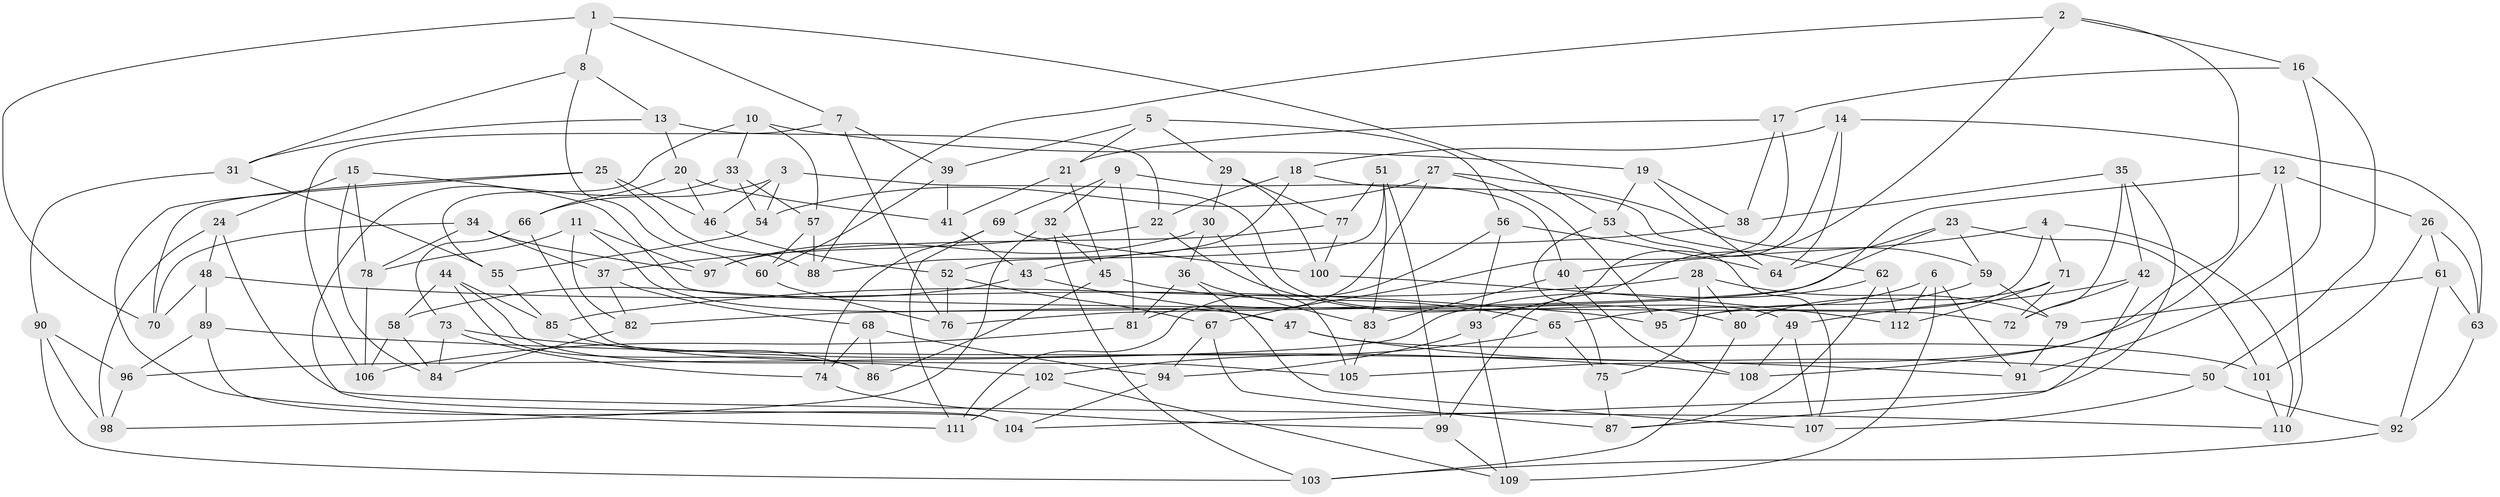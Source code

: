 // Generated by graph-tools (version 1.1) at 2025/38/03/09/25 02:38:15]
// undirected, 112 vertices, 224 edges
graph export_dot {
graph [start="1"]
  node [color=gray90,style=filled];
  1;
  2;
  3;
  4;
  5;
  6;
  7;
  8;
  9;
  10;
  11;
  12;
  13;
  14;
  15;
  16;
  17;
  18;
  19;
  20;
  21;
  22;
  23;
  24;
  25;
  26;
  27;
  28;
  29;
  30;
  31;
  32;
  33;
  34;
  35;
  36;
  37;
  38;
  39;
  40;
  41;
  42;
  43;
  44;
  45;
  46;
  47;
  48;
  49;
  50;
  51;
  52;
  53;
  54;
  55;
  56;
  57;
  58;
  59;
  60;
  61;
  62;
  63;
  64;
  65;
  66;
  67;
  68;
  69;
  70;
  71;
  72;
  73;
  74;
  75;
  76;
  77;
  78;
  79;
  80;
  81;
  82;
  83;
  84;
  85;
  86;
  87;
  88;
  89;
  90;
  91;
  92;
  93;
  94;
  95;
  96;
  97;
  98;
  99;
  100;
  101;
  102;
  103;
  104;
  105;
  106;
  107;
  108;
  109;
  110;
  111;
  112;
  1 -- 8;
  1 -- 7;
  1 -- 70;
  1 -- 53;
  2 -- 99;
  2 -- 108;
  2 -- 88;
  2 -- 16;
  3 -- 49;
  3 -- 54;
  3 -- 46;
  3 -- 66;
  4 -- 95;
  4 -- 40;
  4 -- 110;
  4 -- 71;
  5 -- 39;
  5 -- 21;
  5 -- 29;
  5 -- 56;
  6 -- 109;
  6 -- 91;
  6 -- 65;
  6 -- 112;
  7 -- 39;
  7 -- 106;
  7 -- 76;
  8 -- 13;
  8 -- 60;
  8 -- 31;
  9 -- 81;
  9 -- 32;
  9 -- 40;
  9 -- 69;
  10 -- 33;
  10 -- 55;
  10 -- 57;
  10 -- 19;
  11 -- 47;
  11 -- 82;
  11 -- 78;
  11 -- 97;
  12 -- 110;
  12 -- 76;
  12 -- 26;
  12 -- 105;
  13 -- 20;
  13 -- 22;
  13 -- 31;
  14 -- 64;
  14 -- 93;
  14 -- 63;
  14 -- 18;
  15 -- 84;
  15 -- 24;
  15 -- 78;
  15 -- 72;
  16 -- 17;
  16 -- 91;
  16 -- 50;
  17 -- 21;
  17 -- 67;
  17 -- 38;
  18 -- 88;
  18 -- 22;
  18 -- 62;
  19 -- 38;
  19 -- 64;
  19 -- 53;
  20 -- 66;
  20 -- 46;
  20 -- 41;
  21 -- 41;
  21 -- 45;
  22 -- 37;
  22 -- 80;
  23 -- 64;
  23 -- 101;
  23 -- 82;
  23 -- 59;
  24 -- 48;
  24 -- 98;
  24 -- 110;
  25 -- 70;
  25 -- 111;
  25 -- 46;
  25 -- 88;
  26 -- 101;
  26 -- 63;
  26 -- 61;
  27 -- 59;
  27 -- 81;
  27 -- 95;
  27 -- 54;
  28 -- 79;
  28 -- 75;
  28 -- 80;
  28 -- 85;
  29 -- 77;
  29 -- 100;
  29 -- 30;
  30 -- 105;
  30 -- 97;
  30 -- 36;
  31 -- 90;
  31 -- 55;
  32 -- 45;
  32 -- 103;
  32 -- 98;
  33 -- 57;
  33 -- 104;
  33 -- 54;
  34 -- 37;
  34 -- 70;
  34 -- 97;
  34 -- 78;
  35 -- 104;
  35 -- 72;
  35 -- 42;
  35 -- 38;
  36 -- 83;
  36 -- 107;
  36 -- 81;
  37 -- 82;
  37 -- 68;
  38 -- 43;
  39 -- 60;
  39 -- 41;
  40 -- 83;
  40 -- 108;
  41 -- 43;
  42 -- 72;
  42 -- 87;
  42 -- 49;
  43 -- 47;
  43 -- 58;
  44 -- 85;
  44 -- 86;
  44 -- 102;
  44 -- 58;
  45 -- 86;
  45 -- 65;
  46 -- 52;
  47 -- 50;
  47 -- 101;
  48 -- 95;
  48 -- 70;
  48 -- 89;
  49 -- 108;
  49 -- 107;
  50 -- 92;
  50 -- 107;
  51 -- 77;
  51 -- 99;
  51 -- 52;
  51 -- 83;
  52 -- 76;
  52 -- 67;
  53 -- 107;
  53 -- 75;
  54 -- 55;
  55 -- 85;
  56 -- 64;
  56 -- 93;
  56 -- 111;
  57 -- 60;
  57 -- 88;
  58 -- 84;
  58 -- 106;
  59 -- 95;
  59 -- 79;
  60 -- 76;
  61 -- 63;
  61 -- 92;
  61 -- 79;
  62 -- 112;
  62 -- 96;
  62 -- 87;
  63 -- 92;
  65 -- 75;
  65 -- 102;
  66 -- 73;
  66 -- 105;
  67 -- 94;
  67 -- 87;
  68 -- 86;
  68 -- 94;
  68 -- 74;
  69 -- 100;
  69 -- 74;
  69 -- 111;
  71 -- 112;
  71 -- 80;
  71 -- 72;
  73 -- 84;
  73 -- 74;
  73 -- 108;
  74 -- 99;
  75 -- 87;
  77 -- 100;
  77 -- 97;
  78 -- 106;
  79 -- 91;
  80 -- 103;
  81 -- 106;
  82 -- 84;
  83 -- 105;
  85 -- 86;
  89 -- 96;
  89 -- 91;
  89 -- 104;
  90 -- 103;
  90 -- 98;
  90 -- 96;
  92 -- 103;
  93 -- 94;
  93 -- 109;
  94 -- 104;
  96 -- 98;
  99 -- 109;
  100 -- 112;
  101 -- 110;
  102 -- 109;
  102 -- 111;
}

